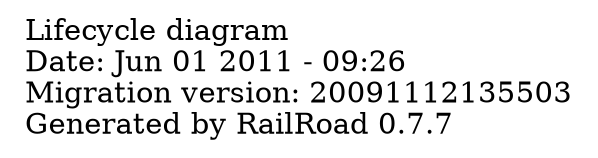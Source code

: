 digraph lifecycle_diagram {
	graph[overlap=false, splines=true]
	_diagram_info [shape="plaintext", label="Lifecycle diagram\lDate: Jun 01 2011 - 09:26\lMigration version: 20091112135503\lGenerated by RailRoad 0.7.7\l", fontsize=14]
}
